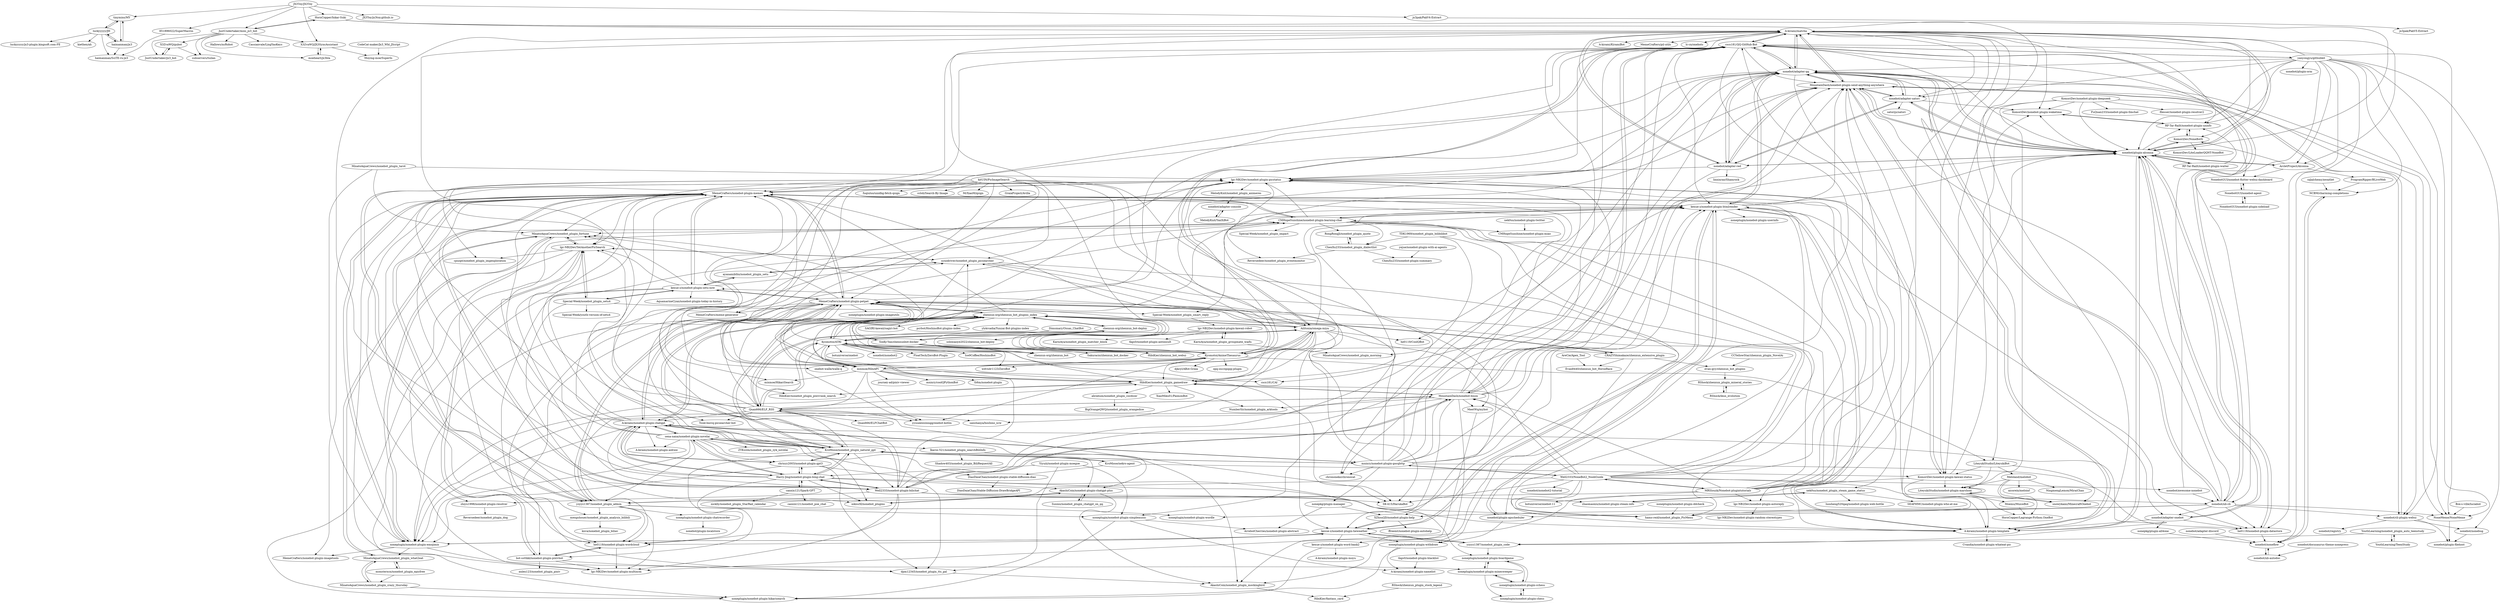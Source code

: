 digraph G {
"tinymins/MY" -> "luckyyyyy/JH"
"tinymins/MY" -> "haimanman/jx3"
"cscs181/QQ-GitHub-Bot" -> "nonebot/adapter-qq"
"cscs181/QQ-GitHub-Bot" -> "MountainDash/nonebot-plugin-send-anything-anywhere"
"cscs181/QQ-GitHub-Bot" -> "cscs181/CAI" ["e"=1]
"cscs181/QQ-GitHub-Bot" -> "MountainDash/nonebot-bison"
"cscs181/QQ-GitHub-Bot" -> "nonebot/nb-cli"
"cscs181/QQ-GitHub-Bot" -> "A-kirami/matcha"
"cscs181/QQ-GitHub-Bot" -> "nonebot/plugin-alconna"
"cscs181/QQ-GitHub-Bot" -> "yanyongyu/githubkit"
"cscs181/QQ-GitHub-Bot" -> "Ailitonia/omega-miya"
"cscs181/QQ-GitHub-Bot" -> "nonebot/plugin-apscheduler"
"cscs181/QQ-GitHub-Bot" -> "kexue-z/nonebot-plugin-htmlrender"
"cscs181/QQ-GitHub-Bot" -> "NoneMeme/NoneMeme"
"cscs181/QQ-GitHub-Bot" -> "he0119/CoolQBot" ["e"=1]
"cscs181/QQ-GitHub-Bot" -> "lgc-NB2Dev/nonebot-plugin-picstatus"
"cscs181/QQ-GitHub-Bot" -> "MemeCrafters/nonebot-plugin-memes"
"Kyomotoi/ATRI" -> "Kyomotoi/AnimeThesaurus"
"Kyomotoi/ATRI" -> "Ailitonia/omega-miya"
"Kyomotoi/ATRI" -> "zhenxun-org/zhenxun_bot" ["e"=1]
"Kyomotoi/ATRI" -> "zhenxun-org/zhenxun_bot_plugins_index"
"Kyomotoi/ATRI" -> "cscs181/QQ-GitHub-Bot"
"Kyomotoi/ATRI" -> "Quan666/ELF_RSS"
"Kyomotoi/ATRI" -> "SK-415/HarukaBot" ["e"=1]
"Kyomotoi/ATRI" -> "wdvxdr1123/ZeroBot" ["e"=1]
"Kyomotoi/ATRI" -> "MemeCrafters/nonebot-plugin-petpet"
"Kyomotoi/ATRI" -> "yyuueexxiinngg/onebot-kotlin" ["e"=1]
"Kyomotoi/ATRI" -> "botuniverse/onebot" ["e"=1]
"Kyomotoi/ATRI" -> "nonebot/nonebot2" ["e"=1]
"Kyomotoi/ATRI" -> "mixmoe/HibiAPI"
"Kyomotoi/ATRI" -> "FloatTech/ZeroBot-Plugin" ["e"=1]
"Kyomotoi/ATRI" -> "Ice9Coffee/HoshinoBot" ["e"=1]
"Quan666/ELF_RSS" -> "MountainDash/nonebot-bison"
"Quan666/ELF_RSS" -> "SK-415/HarukaBot" ["e"=1]
"Quan666/ELF_RSS" -> "Ailitonia/omega-miya"
"Quan666/ELF_RSS" -> "lgc-NB2Dev/YetAnotherPicSearch"
"Quan666/ELF_RSS" -> "Well2333/nonebot-plugin-bilichat"
"Quan666/ELF_RSS" -> "MemeCrafters/nonebot-plugin-memes"
"Quan666/ELF_RSS" -> "Quan666/ELFChatBot"
"Quan666/ELF_RSS" -> "yyuueexxiinngg/onebot-kotlin" ["e"=1]
"Quan666/ELF_RSS" -> "Kyomotoi/ATRI"
"Quan666/ELF_RSS" -> "sanshanya/hoshino_xcw" ["e"=1]
"Quan666/ELF_RSS" -> "Tsuk1ko/cq-picsearcher-bot" ["e"=1]
"Quan666/ELF_RSS" -> "A-kirami/nonebot-plugin-chatgpt"
"Quan666/ELF_RSS" -> "cscs181/QQ-GitHub-Bot"
"Quan666/ELF_RSS" -> "MemeCrafters/nonebot-plugin-petpet"
"Quan666/ELF_RSS" -> "HibiKier/nonebot_plugin_gamedraw"
"moeheart/jx3bla" -> "X3ZvaWQ/JX3SyncAssistant"
"nonebot/nb-cli" -> "cscs181/QQ-GitHub-Bot"
"nonebot/nb-cli" -> "nonebot/adapter-qq"
"nonebot/nb-cli" -> "hamo-reid/nonebot_plugin_PicMenu"
"nonebot/nb-cli" -> "he0119/nonebot-plugin-datastore"
"nonebot/nb-cli" -> "nonebot/cli-plugin-webui"
"nonebot/nb-cli" -> "NoneMeme/NoneMeme"
"nonebot/nb-cli" -> "nonebot/plugin-apscheduler"
"nonebot/nb-cli" -> "nonebot/plugin-alconna"
"nonebot/nb-cli" -> "MountainDash/nonebot-plugin-send-anything-anywhere"
"nonebot/nb-cli" -> "XZhouQD/nonebot-plugin-help"
"nonebot/nb-cli" -> "nonebot/adapter-onebot"
"Dimsmary/Ossas_ChatBot" -> "Kyomotoi/AnimeThesaurus"
"Dimsmary/Ossas_ChatBot" -> "Kyomotoi/ATRI"
"luckyyyyy/JH" -> "tinymins/MY"
"luckyyyyy/JH" -> "haimanman/jx3"
"luckyyyyy/JH" -> "haimanman/SciTE-ru-jx3"
"luckyyyyy/JH" -> "luckyyyyy/jx3-plugin.kingsoft.com-FE"
"luckyyyyy/JH" -> "kiethen/ah"
"MeetWq/mybot" -> "AkashiCoin/nonebot_plugin_mockingbird"
"X3ZvaWQ/gubot" -> "JustUndertaker/jx3_bot"
"X3ZvaWQ/gubot" -> "subservers/tuilan"
"851896022/SuperMacros" -> "haimanman/SciTE-ru-jx3"
"synodriver/nonebot_plugin_picsearcher" -> "lgc-NB2Dev/YetAnotherPicSearch"
"synodriver/nonebot_plugin_picsearcher" -> "HibiKier/nonebot_plugin_pixivrank_search"
"synodriver/nonebot_plugin_picsearcher" -> "noneplugin/nonebot-plugin-simplemusic"
"synodriver/nonebot_plugin_picsearcher" -> "ayanamiblhx/nonebot_plugin_setu"
"synodriver/nonebot_plugin_picsearcher" -> "XZhouQD/nonebot-plugin-help"
"synodriver/nonebot_plugin_picsearcher" -> "noneplugin/nonebot-plugin-withdraw"
"Ailitonia/omega-miya" -> "cscs181/QQ-GitHub-Bot"
"Ailitonia/omega-miya" -> "Kyomotoi/ATRI"
"Ailitonia/omega-miya" -> "mixmoe/HibiAPI"
"Ailitonia/omega-miya" -> "zhenxun-org/zhenxun_bot_plugins_index"
"Ailitonia/omega-miya" -> "kexue-z/nonebot-plugin-htmlrender"
"Ailitonia/omega-miya" -> "MemeCrafters/nonebot-plugin-petpet"
"Ailitonia/omega-miya" -> "Quan666/ELF_RSS"
"Ailitonia/omega-miya" -> "HibiKier/nonebot_plugin_gamedraw"
"Ailitonia/omega-miya" -> "kexue-z/nonebot-plugin-heweather"
"Ailitonia/omega-miya" -> "synodriver/nonebot_plugin_picsearcher"
"Ailitonia/omega-miya" -> "SK-415/HarukaBot" ["e"=1]
"Ailitonia/omega-miya" -> "sanshanya/hoshino_xcw" ["e"=1]
"Ailitonia/omega-miya" -> "he0119/CoolQBot" ["e"=1]
"Ailitonia/omega-miya" -> "Kyomotoi/AnimeThesaurus"
"Ailitonia/omega-miya" -> "MeetWq/mybot"
"Kyomotoi/AnimeThesaurus" -> "Kyomotoi/ATRI"
"Kyomotoi/AnimeThesaurus" -> "mixmoe/HibiAPI"
"Kyomotoi/AnimeThesaurus" -> "MemeCrafters/nonebot-plugin-petpet"
"Kyomotoi/AnimeThesaurus" -> "A-kirami/matcha"
"Kyomotoi/AnimeThesaurus" -> "Ailitonia/omega-miya"
"Kyomotoi/AnimeThesaurus" -> "onebot-walle/walle-q" ["e"=1]
"Kyomotoi/AnimeThesaurus" -> "LiteyukiStudio/LiteyukiBot"
"Kyomotoi/AnimeThesaurus" -> "wdvxdr1123/ZeroBot" ["e"=1]
"Kyomotoi/AnimeThesaurus" -> "HibiKier/nonebot_plugin_gamedraw"
"Kyomotoi/AnimeThesaurus" -> "nonebot/adapter-qq"
"Kyomotoi/AnimeThesaurus" -> "yyuueexxiinngg/onebot-kotlin" ["e"=1]
"Kyomotoi/AnimeThesaurus" -> "lgc-NB2Dev/nonebot-plugin-picstatus"
"Kyomotoi/AnimeThesaurus" -> "djkcyl/ABot-Graia" ["e"=1]
"Kyomotoi/AnimeThesaurus" -> "zhenxun-org/zhenxun_bot_plugins_index"
"Kyomotoi/AnimeThesaurus" -> "opq-osc/opqqq-plugin" ["e"=1]
"noneplugin/nonebot-plugin-withdraw" -> "tkgs0/nonebot-plugin-blacklist"
"noneplugin/nonebot-plugin-withdraw" -> "noneplugin/nonebot-plugin-hikarisearch"
"noneplugin/nonebot-plugin-withdraw" -> "A-kirami/nonebot-plugin-namelist"
"kexue-z/nonebot-plugin-heweather" -> "XZhouQD/nonebot-plugin-help"
"kexue-z/nonebot-plugin-heweather" -> "noneplugin/nonebot-plugin-withdraw"
"kexue-z/nonebot-plugin-heweather" -> "noneplugin/nonebot-plugin-emojimix"
"kexue-z/nonebot-plugin-heweather" -> "kexue-z/nonebot-plugin-word-bank2"
"kexue-z/nonebot-plugin-heweather" -> "he0119/nonebot-plugin-wordcloud"
"kexue-z/nonebot-plugin-heweather" -> "kexue-z/nonebot-plugin-htmlrender"
"kexue-z/nonebot-plugin-heweather" -> "yzyyz1387/nonebot_plugin_code"
"kitUIN/PicImageSearch" -> "lgc-NB2Dev/YetAnotherPicSearch"
"kitUIN/PicImageSearch" -> "Kyomotoi/AnimeThesaurus"
"kitUIN/PicImageSearch" -> "Ailitonia/omega-miya"
"kitUIN/PicImageSearch" -> "synodriver/nonebot_plugin_picsearcher"
"kitUIN/PicImageSearch" -> "mixmoe/HikariSearch"
"kitUIN/PicImageSearch" -> "mixmoe/HibiAPI"
"kitUIN/PicImageSearch" -> "MemeCrafters/nonebot-plugin-memes"
"kitUIN/PicImageSearch" -> "fuqiuluo/unidbg-fetch-qsign" ["e"=1]
"kitUIN/PicImageSearch" -> "ccloli/Search-By-Image"
"kitUIN/PicImageSearch" -> "HibiKier/nonebot_plugin_gamedraw"
"kitUIN/PicImageSearch" -> "MrXiaoM/qsign" ["e"=1]
"kitUIN/PicImageSearch" -> "MemeCrafters/nonebot-plugin-petpet"
"kitUIN/PicImageSearch" -> "cpuopt/nonebot_plugin_imgexploration"
"kitUIN/PicImageSearch" -> "GraiaProject/Avilla" ["e"=1]
"kitUIN/PicImageSearch" -> "Tsuk1ko/cq-picsearcher-bot" ["e"=1]
"mixmoe/HibiAPI" -> "journey-ad/pixiv-viewer" ["e"=1]
"mixmoe/HibiAPI" -> "Ailitonia/omega-miya"
"mixmoe/HibiAPI" -> "cscs181/QQ-GitHub-Bot"
"mixmoe/HibiAPI" -> "Kyomotoi/AnimeThesaurus"
"mixmoe/HibiAPI" -> "mnixry/coolQPythonBot" ["e"=1]
"mixmoe/HibiAPI" -> "nonebot/adapter-qq"
"mixmoe/HibiAPI" -> "Kyomotoi/ATRI"
"mixmoe/HibiAPI" -> "Quan666/ELF_RSS"
"mixmoe/HibiAPI" -> "cscs181/CAI" ["e"=1]
"mixmoe/HibiAPI" -> "HibiKier/nonebot_plugin_gamedraw"
"mixmoe/HibiAPI" -> "mixmoe/HikariSearch"
"mixmoe/HibiAPI" -> "MemeCrafters/nonebot-plugin-petpet"
"mixmoe/HibiAPI" -> "fz6m/nonebot-plugin" ["e"=1]
"mixmoe/HibiAPI" -> "yyuueexxiinngg/onebot-kotlin" ["e"=1]
"mixmoe/HibiAPI" -> "zhenxun-org/zhenxun_bot_plugins_index"
"Well2333/NoneBot2_NoobGuide" -> "mnixry/nonebot-plugin-gocqhttp"
"Well2333/NoneBot2_NoobGuide" -> "MRSlouzk/Nonebot-plugintutorials"
"Well2333/NoneBot2_NoobGuide" -> "MemeCrafters/nonebot-plugin-petpet"
"Well2333/NoneBot2_NoobGuide" -> "HibiKier/nonebot_plugin_gamedraw"
"Well2333/NoneBot2_NoobGuide" -> "yzyyz1387/nonebot_plugin_admin"
"Well2333/NoneBot2_NoobGuide" -> "kexue-z/nonebot-plugin-htmlrender"
"Well2333/NoneBot2_NoobGuide" -> "cscs181/QQ-GitHub-Bot"
"Well2333/NoneBot2_NoobGuide" -> "MemeCrafters/nonebot-plugin-memes"
"Well2333/NoneBot2_NoobGuide" -> "nonebot/nb-cli"
"Well2333/NoneBot2_NoobGuide" -> "SK-415/HarukaBot" ["e"=1]
"Well2333/NoneBot2_NoobGuide" -> "MountainDash/nonebot-bison"
"Well2333/NoneBot2_NoobGuide" -> "hamo-reid/nonebot_plugin_PicMenu"
"Well2333/NoneBot2_NoobGuide" -> "nonebot/nonebot2-tutorial"
"Well2333/NoneBot2_NoobGuide" -> "nonebot/awesome-nonebot"
"Well2333/NoneBot2_NoobGuide" -> "A-kirami/nonebot-plugin-template"
"mengshouer/nonebot_plugin_analysis_bilibili" -> "knva/nonebot_plugin_biliav"
"XZhouQD/nonebot-plugin-help" -> "ffreemt/nonebot-plugin-autohelp"
"XZhouQD/nonebot-plugin-help" -> "kexue-z/nonebot-plugin-heweather"
"MountainDash/nonebot-bison" -> "MountainDash/nonebot-plugin-send-anything-anywhere"
"MountainDash/nonebot-bison" -> "cscs181/QQ-GitHub-Bot"
"MountainDash/nonebot-bison" -> "he0119/nonebot-plugin-wordcloud"
"MountainDash/nonebot-bison" -> "lgc-NB2Dev/nonebot-plugin-picstatus"
"MountainDash/nonebot-bison" -> "NumberSir/nonebot_plugin_arktools" ["e"=1]
"MountainDash/nonebot-bison" -> "kexue-z/nonebot-plugin-htmlrender"
"MountainDash/nonebot-bison" -> "MeetWq/mybot"
"MountainDash/nonebot-bison" -> "MemeCrafters/nonebot-plugin-memes"
"MountainDash/nonebot-bison" -> "A-kirami/matcha"
"MountainDash/nonebot-bison" -> "HibiKier/nonebot_plugin_gamedraw"
"MountainDash/nonebot-bison" -> "kexue-z/nonebot-plugin-word-bank2"
"MountainDash/nonebot-bison" -> "noneplugin/nonebot-plugin-emojimix"
"MountainDash/nonebot-bison" -> "Quan666/ELF_RSS"
"MountainDash/nonebot-bison" -> "kexue-z/nonebot-plugin-heweather"
"MountainDash/nonebot-bison" -> "Well2333/nonebot-plugin-bilichat"
"nonebot/awesome-nonebot" -> "cscs181/QQ-GitHub-Bot"
"nonebot/awesome-nonebot" -> "nonebot/nb-cli"
"ayanamiblhx/nonebot_plugin_setu" -> "kexue-z/nonebot-plugin-setu-now"
"ayanamiblhx/nonebot_plugin_setu" -> "synodriver/nonebot_plugin_picsearcher"
"Box-s-ville/luciabot" -> "NoneMeme/NoneMeme"
"HibiKier/nonebot_plugin_gamedraw" -> "HibiKier/nonebot_plugin_pixivrank_search"
"HibiKier/nonebot_plugin_gamedraw" -> "synodriver/nonebot_plugin_picsearcher"
"HibiKier/nonebot_plugin_gamedraw" -> "MemeCrafters/nonebot-plugin-petpet"
"HibiKier/nonebot_plugin_gamedraw" -> "kexue-z/nonebot-plugin-htmlrender"
"HibiKier/nonebot_plugin_gamedraw" -> "MountainDash/nonebot-bison"
"HibiKier/nonebot_plugin_gamedraw" -> "MemeCrafters/nonebot-plugin-memes"
"HibiKier/nonebot_plugin_gamedraw" -> "NumberSir/nonebot_plugin_arktools" ["e"=1]
"HibiKier/nonebot_plugin_gamedraw" -> "XiaoMiku01/PaimonBot" ["e"=1]
"HibiKier/nonebot_plugin_gamedraw" -> "noneplugin/nonebot-plugin-emojimix"
"HibiKier/nonebot_plugin_gamedraw" -> "MinatoAquaCrews/nonebot_plugin_fortune"
"HibiKier/nonebot_plugin_gamedraw" -> "abrahum/nonebot_plugin_cocdicer"
"nonebot/noneflow" -> "nonebot/nb-autodoc"
"nonebot/noneflow" -> "NCBM/charming-completions"
"nonepkg/plugin-manager" -> "XZhouQD/nonebot-plugin-help"
"nonepkg/plugin-manager" -> "ArrebolCherries/nonebot-plugin-abstract"
"nonebot/plugin-apscheduler" -> "noneplugin/nonebot-plugin-withdraw"
"nonebot/plugin-apscheduler" -> "kexue-z/nonebot-plugin-htmlrender"
"abrahum/nonebot_plugin_cocdicer" -> "BigOrangeQWQ/nonebot_plugin_orangedice"
"X3ZvaWQ/JX3SyncAssistant" -> "moeheart/jx3bla"
"X3ZvaWQ/JX3SyncAssistant" -> "Moying-moe/SuperIo"
"CodeCat-maker/Jx3_Wbl_JScript" -> "Moying-moe/SuperIo"
"nonebot/nonebug" -> "nonebot/plugin-filehost"
"monsterxcn/nonebot_plugin_epicfree" -> "MinatoAquaCrews/nonebot_plugin_what2eat"
"monsterxcn/nonebot_plugin_epicfree" -> "MinatoAquaCrews/nonebot_plugin_crazy_thursday"
"MelodyKnit/YanXiBot" -> "nonebot/adapter-console"
"nonebot/docusaurus-theme-nonepress" -> "nonebot/nb-autodoc"
"yzyyz1387/nonebot_plugin_admin" -> "lgc-NB2Dev/nonebot-plugin-picstatus"
"yzyyz1387/nonebot_plugin_admin" -> "he0119/nonebot-plugin-wordcloud"
"yzyyz1387/nonebot_plugin_admin" -> "MemeCrafters/nonebot-plugin-memes"
"yzyyz1387/nonebot_plugin_admin" -> "noneplugin/nonebot-plugin-chatrecorder"
"yzyyz1387/nonebot_plugin_admin" -> "lgc-NB2Dev/nonebot-plugin-multincm"
"yzyyz1387/nonebot_plugin_admin" -> "MemeCrafters/nonebot-plugin-petpet"
"yzyyz1387/nonebot_plugin_admin" -> "kexue-z/nonebot-plugin-htmlrender"
"yzyyz1387/nonebot_plugin_admin" -> "noneplugin/nonebot-plugin-simplemusic"
"yzyyz1387/nonebot_plugin_admin" -> "mengshouer/nonebot_plugin_analysis_bilibili"
"yzyyz1387/nonebot_plugin_admin" -> "noneplugin/nonebot-plugin-wordle"
"he0119/nonebot-plugin-wordcloud" -> "bot-ssttkkl/nonebot-plugin-pixivbot"
"he0119/nonebot-plugin-wordcloud" -> "lgc-NB2Dev/nonebot-plugin-multincm"
"noneplugin/nonebot-plugin-chatrecorder" -> "nonebot/plugin-localstore"
"AkashiCoin/nonebot_plugin_mockingbird" -> "HibiKier/fantasy_card"
"zhenxun-org/zhenxun_bot_plugins_index" -> "CRAZYShimakaze/zhenxun_extensive_plugin"
"zhenxun-org/zhenxun_bot_plugins_index" -> "zhenxun-org/zhenxun_bot-deploy"
"zhenxun-org/zhenxun_bot_plugins_index" -> "zhenxun-org/zhenxun_bot" ["e"=1]
"zhenxun-org/zhenxun_bot_plugins_index" -> "SinKy-Yan/zhenxunbot-docker"
"zhenxun-org/zhenxun_bot_plugins_index" -> "MemeCrafters/nonebot-plugin-petpet"
"zhenxun-org/zhenxun_bot_plugins_index" -> "MemeCrafters/nonebot-plugin-memes"
"zhenxun-org/zhenxun_bot_plugins_index" -> "Ailitonia/omega-miya"
"zhenxun-org/zhenxun_bot_plugins_index" -> "Kyomotoi/ATRI"
"zhenxun-org/zhenxun_bot_plugins_index" -> "A-kirami/nonebot-plugin-chatgpt"
"zhenxun-org/zhenxun_bot_plugins_index" -> "HibiKier/zhenxun_bot_webui"
"zhenxun-org/zhenxun_bot_plugins_index" -> "SAGIRI-kawaii/sagiri-bot" ["e"=1]
"zhenxun-org/zhenxun_bot_plugins_index" -> "KroMiose/nonebot_plugin_naturel_gpt"
"zhenxun-org/zhenxun_bot_plugins_index" -> "pcrbot/HoshinoBot-plugins-index" ["e"=1]
"zhenxun-org/zhenxun_bot_plugins_index" -> "yhArcadia/Yunzai-Bot-plugins-index" ["e"=1]
"zhenxun-org/zhenxun_bot_plugins_index" -> "Quan666/ELF_RSS"
"TDK1969/nonebot_plugin_bilibilibot" -> "noneplugin/nonebot-plugin-wordle"
"TDK1969/nonebot_plugin_bilibilibot" -> "ChenXu233/nonebot_plugin_dialectlist"
"TDK1969/nonebot_plugin_bilibilibot" -> "MinatoAquaCrews/nonebot_plugin_morning"
"MemeCrafters/nonebot-plugin-petpet" -> "MemeCrafters/nonebot-plugin-memes"
"MemeCrafters/nonebot-plugin-petpet" -> "MemeCrafters/meme-generator" ["e"=1]
"MemeCrafters/nonebot-plugin-petpet" -> "A-kirami/nonebot-plugin-chatgpt"
"MemeCrafters/nonebot-plugin-petpet" -> "zhenxun-org/zhenxun_bot_plugins_index"
"MemeCrafters/nonebot-plugin-petpet" -> "yzyyz1387/nonebot_plugin_admin"
"MemeCrafters/nonebot-plugin-petpet" -> "noneplugin/nonebot-plugin-imageutils"
"MemeCrafters/nonebot-plugin-petpet" -> "HibiKier/nonebot_plugin_gamedraw"
"MemeCrafters/nonebot-plugin-petpet" -> "lgc-NB2Dev/nonebot-plugin-picstatus"
"MemeCrafters/nonebot-plugin-petpet" -> "noneplugin/nonebot-plugin-emojimix"
"MemeCrafters/nonebot-plugin-petpet" -> "MinatoAquaCrews/nonebot_plugin_fortune"
"MemeCrafters/nonebot-plugin-petpet" -> "kexue-z/nonebot-plugin-setu-now"
"MemeCrafters/nonebot-plugin-petpet" -> "KroMiose/nonebot_plugin_naturel_gpt"
"MemeCrafters/nonebot-plugin-petpet" -> "he0119/nonebot-plugin-wordcloud"
"MemeCrafters/nonebot-plugin-petpet" -> "mengshouer/nonebot_plugin_analysis_bilibili"
"MemeCrafters/nonebot-plugin-petpet" -> "hamo-reid/nonebot_plugin_PicMenu"
"SinKy-Yan/zhenxunbot-docker" -> "zhenxun-org/zhenxun_bot_plugins_index"
"SinKy-Yan/zhenxunbot-docker" -> "CRAZYShimakaze/zhenxun_extensive_plugin"
"SinKy-Yan/zhenxunbot-docker" -> "HibiKier/zhenxun_bot_webui"
"SinKy-Yan/zhenxunbot-docker" -> "zhenxun-org/zhenxun_bot-deploy"
"SinKy-Yan/zhenxunbot-docker" -> "zhenxun-org/zhenxun_bot" ["e"=1]
"SinKy-Yan/zhenxunbot-docker" -> "Sakuracio/zhenxun_bot_docker"
"MemeCrafters/nonebot-plugin-memes" -> "MemeCrafters/nonebot-plugin-petpet"
"MemeCrafters/nonebot-plugin-memes" -> "lgc-NB2Dev/nonebot-plugin-picstatus"
"MemeCrafters/nonebot-plugin-memes" -> "MemeCrafters/meme-generator" ["e"=1]
"MemeCrafters/nonebot-plugin-memes" -> "noneplugin/nonebot-plugin-emojimix"
"MemeCrafters/nonebot-plugin-memes" -> "he0119/nonebot-plugin-wordcloud"
"MemeCrafters/nonebot-plugin-memes" -> "MinatoAquaCrews/nonebot_plugin_fortune"
"MemeCrafters/nonebot-plugin-memes" -> "zhiyu1998/nonebot-plugin-resolver"
"MemeCrafters/nonebot-plugin-memes" -> "Well2333/nonebot-plugin-bilichat"
"MemeCrafters/nonebot-plugin-memes" -> "lgc-NB2Dev/YetAnotherPicSearch"
"MemeCrafters/nonebot-plugin-memes" -> "CMHopeSunshine/nonebot-plugin-learning-chat"
"MemeCrafters/nonebot-plugin-memes" -> "kexue-z/nonebot-plugin-htmlrender"
"MemeCrafters/nonebot-plugin-memes" -> "kexue-z/nonebot-plugin-setu-now"
"MemeCrafters/nonebot-plugin-memes" -> "yzyyz1387/nonebot_plugin_admin"
"MemeCrafters/nonebot-plugin-memes" -> "MemeCrafters/nonebot-plugin-imagetools"
"MemeCrafters/nonebot-plugin-memes" -> "lgc-NB2Dev/nonebot-plugin-multincm"
"kexue-z/nonebot-plugin-setu-now" -> "ayanamiblhx/nonebot_plugin_setu"
"kexue-z/nonebot-plugin-setu-now" -> "lgc-NB2Dev/YetAnotherPicSearch"
"kexue-z/nonebot-plugin-setu-now" -> "MemeCrafters/nonebot-plugin-memes"
"kexue-z/nonebot-plugin-setu-now" -> "Special-Week/nonebot_plugin_setu4"
"kexue-z/nonebot-plugin-setu-now" -> "bot-ssttkkl/nonebot-plugin-pixivbot"
"kexue-z/nonebot-plugin-setu-now" -> "synodriver/nonebot_plugin_picsearcher"
"kexue-z/nonebot-plugin-setu-now" -> "MinatoAquaCrews/nonebot_plugin_fortune"
"kexue-z/nonebot-plugin-setu-now" -> "AquamarineCyan/nonebot-plugin-today-in-history"
"kexue-z/nonebot-plugin-setu-now" -> "noneplugin/nonebot-plugin-hikarisearch"
"kexue-z/nonebot-plugin-setu-now" -> "MemeCrafters/nonebot-plugin-petpet"
"nonebot/adapter-qq" -> "MountainDash/nonebot-plugin-send-anything-anywhere"
"nonebot/adapter-qq" -> "nonebot/adapter-red"
"nonebot/adapter-qq" -> "cscs181/QQ-GitHub-Bot"
"nonebot/adapter-qq" -> "nonebot/adapter-satori"
"nonebot/adapter-qq" -> "nonebot/plugin-alconna"
"nonebot/adapter-qq" -> "kexue-z/nonebot-plugin-htmlrender"
"nonebot/adapter-qq" -> "A-kirami/matcha"
"nonebot/adapter-qq" -> "chrononeko/chronocat" ["e"=1]
"nonebot/adapter-qq" -> "A-kirami/nonebot-plugin-template"
"nonebot/adapter-qq" -> "nonebot/adapter-onebot"
"nonebot/adapter-qq" -> "nonebot/nb-cli"
"nonebot/adapter-qq" -> "NoneMeme/NoneMeme"
"nonebot/adapter-qq" -> "onebot-walle/walle-q" ["e"=1]
"nonebot/adapter-qq" -> "nonebot/cli-plugin-webui"
"nonebot/adapter-qq" -> "lgc-NB2Dev/nonebot-plugin-picstatus"
"MinatoAquaCrews/nonebot_plugin_crazy_thursday" -> "noneplugin/nonebot-plugin-hikarisearch"
"MinatoAquaCrews/nonebot_plugin_crazy_thursday" -> "MinatoAquaCrews/nonebot_plugin_what2eat"
"MinatoAquaCrews/nonebot_plugin_fortune" -> "noneplugin/nonebot-plugin-emojimix"
"MinatoAquaCrews/nonebot_plugin_fortune" -> "MinatoAquaCrews/nonebot_plugin_what2eat"
"MinatoAquaCrews/nonebot_plugin_fortune" -> "dpm12345/nonebot_plugin_tts_gal"
"MinatoAquaCrews/nonebot_plugin_fortune" -> "lgc-NB2Dev/YetAnotherPicSearch"
"lgc-NB2Dev/YetAnotherPicSearch" -> "bot-ssttkkl/nonebot-plugin-pixivbot"
"lgc-NB2Dev/YetAnotherPicSearch" -> "noneplugin/nonebot-plugin-hikarisearch"
"lgc-NB2Dev/YetAnotherPicSearch" -> "cpuopt/nonebot_plugin_imgexploration"
"lgc-NB2Dev/YetAnotherPicSearch" -> "synodriver/nonebot_plugin_picsearcher"
"lgc-NB2Dev/YetAnotherPicSearch" -> "Special-Week/nonebot_plugin_setu4"
"lgc-NB2Dev/YetAnotherPicSearch" -> "MinatoAquaCrews/nonebot_plugin_fortune"
"lgc-NB2Dev/YetAnotherPicSearch" -> "lgc-NB2Dev/nonebot-plugin-multincm"
"noneplugin/nonebot-plugin-simplemusic" -> "ArrebolCherries/nonebot-plugin-abstract"
"noneplugin/nonebot-plugin-simplemusic" -> "A-kirami/nonebot-plugin-namelist"
"noneplugin/nonebot-plugin-simplemusic" -> "noneplugin/nonebot-plugin-hikarisearch"
"YouthLearning/nonebot_plugin_auto_teenstudy" -> "YouthLearning/TeenStudy"
"YouthLearning/nonebot_plugin_auto_teenstudy" -> "yzyyz1387/nonebot_plugin_code"
"ArcletProject/Alconna" -> "KomoriDev/NoneBotX"
"ArcletProject/Alconna" -> "NonebotGUI/nonebot-flutter-webui-dashboard"
"ArcletProject/Alconna" -> "nonebot/plugin-alconna"
"ArcletProject/Alconna" -> "ProgramRipper/BLiveWeb"
"kexue-z/nonebot-plugin-htmlrender" -> "A-kirami/nonebot-plugin-template"
"kexue-z/nonebot-plugin-htmlrender" -> "nonebot/adapter-qq"
"kexue-z/nonebot-plugin-htmlrender" -> "MountainDash/nonebot-plugin-send-anything-anywhere"
"kexue-z/nonebot-plugin-htmlrender" -> "kexue-z/nonebot-plugin-heweather"
"kexue-z/nonebot-plugin-htmlrender" -> "nonebot/plugin-alconna"
"kexue-z/nonebot-plugin-htmlrender" -> "nek0us/nonebot_plugin_steam_game_status"
"kexue-z/nonebot-plugin-htmlrender" -> "noneplugin/nonebot-plugin-userinfo"
"kexue-z/nonebot-plugin-htmlrender" -> "nonebot/plugin-apscheduler"
"kexue-z/nonebot-plugin-htmlrender" -> "he0119/nonebot-plugin-datastore"
"kexue-z/nonebot-plugin-htmlrender" -> "MemeCrafters/nonebot-plugin-memes"
"kexue-z/nonebot-plugin-htmlrender" -> "CMHopeSunshine/nonebot-plugin-learning-chat"
"noneplugin/nonebot-plugin-emojimix" -> "MinatoAquaCrews/nonebot_plugin_fortune"
"noneplugin/nonebot-plugin-emojimix" -> "noneplugin/nonebot-plugin-minesweeper"
"noneplugin/nonebot-plugin-emojimix" -> "kexue-z/nonebot-plugin-heweather"
"noneplugin/nonebot-plugin-emojimix" -> "MinatoAquaCrews/nonebot_plugin_what2eat"
"noneplugin/nonebot-plugin-emojimix" -> "MemeCrafters/nonebot-plugin-imagetools"
"noneplugin/nonebot-plugin-emojimix" -> "MemeCrafters/nonebot-plugin-memes"
"HornCopper/Inkar-Suki" -> "JustUndertaker/mini_jx3_bot"
"HornCopper/Inkar-Suki" -> "nonebot/plugin-alconna"
"HornCopper/Inkar-Suki" -> "LiteyukiStudio/LiteyukiBot"
"HornCopper/Inkar-Suki" -> "A-kirami/matcha"
"LiteyukiStudio/LiteyukiBot" -> "LiteyukiStudio/nonebot-plugin-marshoai"
"LiteyukiStudio/LiteyukiBot" -> "Meloland/melobot"
"LiteyukiStudio/LiteyukiBot" -> "snowykami/MinecraftOnebot"
"LiteyukiStudio/LiteyukiBot" -> "KomoriDev/nonebot-plugin-kawaii-status"
"JustUndertaker/mini_jx3_bot" -> "JustUndertaker/jx3_bot"
"JustUndertaker/mini_jx3_bot" -> "HornCopper/Inkar-Suki"
"JustUndertaker/mini_jx3_bot" -> "X3ZvaWQ/gubot"
"JustUndertaker/mini_jx3_bot" -> "Hallows/nsRobot"
"JustUndertaker/mini_jx3_bot" -> "X3ZvaWQ/JX3SyncAssistant"
"JustUndertaker/mini_jx3_bot" -> "subservers/tuilan"
"JustUndertaker/mini_jx3_bot" -> "Cassianvale/LingYaoKeys"
"JustUndertaker/mini_jx3_bot" -> "moeheart/jx3bla"
"MinatoAquaCrews/nonebot_plugin_tarot" -> "noneplugin/nonebot-plugin-emojimix"
"MinatoAquaCrews/nonebot_plugin_tarot" -> "MinatoAquaCrews/nonebot_plugin_fortune"
"MinatoAquaCrews/nonebot_plugin_tarot" -> "lgc-NB2Dev/nonebot-plugin-picstatus"
"bot-ssttkkl/nonebot-plugin-pixivbot" -> "lgc-NB2Dev/YetAnotherPicSearch"
"bot-ssttkkl/nonebot-plugin-pixivbot" -> "he0119/nonebot-plugin-wordcloud"
"bot-ssttkkl/nonebot-plugin-pixivbot" -> "anlen123/nonebot_plugin_pixiv"
"bot-ssttkkl/nonebot-plugin-pixivbot" -> "lgc-NB2Dev/nonebot-plugin-multincm"
"bot-ssttkkl/nonebot-plugin-pixivbot" -> "dpm12345/nonebot_plugin_tts_gal"
"nonebot/adapter-onebot" -> "nonebot/plugin-alconna"
"nonebot/adapter-onebot" -> "nonepkg/plugin-all4one"
"nonebot/adapter-onebot" -> "A-kirami/nonebot-plugin-template"
"nonebot/adapter-onebot" -> "he0119/nonebot-plugin-datastore"
"mnixry/nonebot-plugin-gocqhttp" -> "Well2333/NoneBot2_NoobGuide"
"mnixry/nonebot-plugin-gocqhttp" -> "A-kirami/nonebot-plugin-chatgpt"
"mnixry/nonebot-plugin-gocqhttp" -> "nonebot/adapter-qq"
"mnixry/nonebot-plugin-gocqhttp" -> "MemeCrafters/nonebot-plugin-memes"
"mnixry/nonebot-plugin-gocqhttp" -> "cscs181/QQ-GitHub-Bot"
"mnixry/nonebot-plugin-gocqhttp" -> "he0119/nonebot-plugin-datastore"
"mnixry/nonebot-plugin-gocqhttp" -> "MountainDash/nonebot-bison"
"mnixry/nonebot-plugin-gocqhttp" -> "MemeCrafters/nonebot-plugin-petpet"
"mnixry/nonebot-plugin-gocqhttp" -> "KroMiose/nonebot_plugin_naturel_gpt"
"mnixry/nonebot-plugin-gocqhttp" -> "kexue-z/nonebot-plugin-setu-now"
"mnixry/nonebot-plugin-gocqhttp" -> "nonepkg/plugin-manager"
"mnixry/nonebot-plugin-gocqhttp" -> "lgc-NB2Dev/nonebot-plugin-picstatus"
"mnixry/nonebot-plugin-gocqhttp" -> "kexue-z/nonebot-plugin-htmlrender"
"mnixry/nonebot-plugin-gocqhttp" -> "MountainDash/nonebot-plugin-send-anything-anywhere"
"mnixry/nonebot-plugin-gocqhttp" -> "chrononeko/chronocat" ["e"=1]
"zhenxun-org/zhenxun_bot-deploy" -> "zhenxun-org/zhenxun_bot_plugins_index"
"zhenxun-org/zhenxun_bot-deploy" -> "HibiKier/zhenxun_bot_webui"
"zhenxun-org/zhenxun_bot-deploy" -> "SinKy-Yan/zhenxunbot-docker"
"zhenxun-org/zhenxun_bot-deploy" -> "zhenxun-org/zhenxun_bot" ["e"=1]
"zhenxun-org/zhenxun_bot-deploy" -> "soloxiaoye2022/zhenxun_bot-deploy"
"kexue-z/nonebot-plugin-word-bank2" -> "A-kirami/nonebot-plugin-moyu"
"kexue-z/nonebot-plugin-word-bank2" -> "noneplugin/nonebot-plugin-hikarisearch"
"noneplugin/nonebot-plugin-ddcheck" -> "hamo-reid/nonebot_plugin_PicMenu"
"nonebot/nb-autodoc" -> "nonebot/noneflow"
"AreCie/Apex_Tool" -> "Evan8440/zhenxun_bot_HorseRace"
"he0119/nonebot-plugin-datastore" -> "nonebot/noneflow"
"he0119/nonebot-plugin-datastore" -> "nonebot/plugin-alconna"
"noneplugin/nonebot-plugin-minesweeper" -> "noneplugin/nonebot-plugin-cchess"
"noneplugin/nonebot-plugin-minesweeper" -> "noneplugin/nonebot-plugin-boardgame"
"noneplugin/nonebot-plugin-minesweeper" -> "noneplugin/nonebot-plugin-chess"
"A-kirami/nonebot-plugin-template" -> "nonebot/plugin-alconna"
"A-kirami/nonebot-plugin-template" -> "MountainDash/nonebot-plugin-send-anything-anywhere"
"A-kirami/nonebot-plugin-template" -> "kexue-z/nonebot-plugin-htmlrender"
"A-kirami/nonebot-plugin-template" -> "Cvandia/nonebot-plugin-whateat-pic"
"yzyyz1387/nonebot_plugin_code" -> "kexue-z/nonebot-plugin-heweather"
"yzyyz1387/nonebot_plugin_code" -> "noneplugin/nonebot-plugin-boardgame"
"noneplugin/nonebot-plugin-cchess" -> "noneplugin/nonebot-plugin-minesweeper"
"noneplugin/nonebot-plugin-cchess" -> "noneplugin/nonebot-plugin-boardgame"
"noneplugin/nonebot-plugin-cchess" -> "noneplugin/nonebot-plugin-chess"
"MinatoAquaCrews/nonebot_plugin_what2eat" -> "MinatoAquaCrews/nonebot_plugin_crazy_thursday"
"MinatoAquaCrews/nonebot_plugin_what2eat" -> "monsterxcn/nonebot_plugin_epicfree"
"MinatoAquaCrews/nonebot_plugin_what2eat" -> "MinatoAquaCrews/nonebot_plugin_fortune"
"noneplugin/nonebot-plugin-boardgame" -> "noneplugin/nonebot-plugin-cchess"
"noneplugin/nonebot-plugin-boardgame" -> "noneplugin/nonebot-plugin-minesweeper"
"nonebot/adapter-console" -> "MelodyKnit/YanXiBot"
"JustUndertaker/jx3_bot" -> "X3ZvaWQ/gubot"
"noneplugin/nonebot-plugin-chess" -> "noneplugin/nonebot-plugin-cchess"
"MRSlouzk/Nonebot-plugintutorials" -> "Well2333/NoneBot2_NoobGuide"
"MRSlouzk/Nonebot-plugintutorials" -> "botuniverse/onebot-11" ["e"=1]
"MRSlouzk/Nonebot-plugintutorials" -> "lgc-NB2Dev/nonebot-plugin-autoreply"
"MRSlouzk/Nonebot-plugintutorials" -> "lgc-NB2Dev/nonebot-plugin-picstatus"
"MRSlouzk/Nonebot-plugintutorials" -> "A-kirami/matcha"
"MRSlouzk/Nonebot-plugintutorials" -> "MountainDash/nonebot-bison"
"MRSlouzk/Nonebot-plugintutorials" -> "MountainDash/nonebot-plugin-send-anything-anywhere"
"MRSlouzk/Nonebot-plugintutorials" -> "MemeCrafters/nonebot-plugin-memes"
"MRSlouzk/Nonebot-plugintutorials" -> "yzyyz1387/nonebot_plugin_admin"
"MRSlouzk/Nonebot-plugintutorials" -> "nonebot/plugin-alconna"
"MRSlouzk/Nonebot-plugintutorials" -> "CMHopeSunshine/nonebot-plugin-learning-chat"
"Special-Week/nonebot_plugin_setu4" -> "lgc-NB2Dev/YetAnotherPicSearch"
"Special-Week/nonebot_plugin_setu4" -> "Special-Week/nonebot_plugin_smart_reply"
"Special-Week/nonebot_plugin_setu4" -> "nikissXI/nonebot_plugins"
"Special-Week/nonebot_plugin_setu4" -> "kexue-z/nonebot-plugin-setu-now"
"Special-Week/nonebot_plugin_setu4" -> "Special-Week/youth-version-of-setu4"
"Special-Week/nonebot_plugin_smart_reply" -> "lgc-NB2Dev/nonebot-plugin-kawaii-robot"
"dpm12345/nonebot_plugin_tts_gal" -> "AkashiCoin/nonebot_plugin_mockingbird"
"lgc-NB2Dev/nonebot-plugin-picstatus" -> "MemeCrafters/nonebot-plugin-memes"
"lgc-NB2Dev/nonebot-plugin-picstatus" -> "KomoriDev/nonebot-plugin-kawaii-status"
"lgc-NB2Dev/nonebot-plugin-picstatus" -> "yzyyz1387/nonebot_plugin_admin"
"lgc-NB2Dev/nonebot-plugin-picstatus" -> "MelodyKnit/nonebot_plugin_animeres"
"lgc-NB2Dev/nonebot-plugin-picstatus" -> "MountainDash/nonebot-plugin-send-anything-anywhere"
"lgc-NB2Dev/nonebot-plugin-picstatus" -> "Reversedeer/nonebot_plugin_eventmonitor"
"CRAZYShimakaze/zhenxun_extensive_plugin" -> "zhenxun-org/zhenxun_bot_plugins_index"
"CRAZYShimakaze/zhenxun_extensive_plugin" -> "Evan8440/zhenxun_bot_HorseRace"
"CRAZYShimakaze/zhenxun_extensive_plugin" -> "evan-gyy/zhenxun_bot_plugins"
"CRAZYShimakaze/zhenxun_extensive_plugin" -> "AkashiCoin/nonebot_plugin_mockingbird"
"CMHopeSunshine/nonebot-plugin-learning-chat" -> "lgc-NB2Dev/nonebot-plugin-picstatus"
"CMHopeSunshine/nonebot-plugin-learning-chat" -> "MemeCrafters/nonebot-plugin-memes"
"CMHopeSunshine/nonebot-plugin-learning-chat" -> "lgc-NB2Dev/nonebot-plugin-autoreply"
"CMHopeSunshine/nonebot-plugin-learning-chat" -> "kexue-z/nonebot-plugin-htmlrender"
"CMHopeSunshine/nonebot-plugin-learning-chat" -> "MinatoAquaCrews/nonebot_plugin_fortune"
"CMHopeSunshine/nonebot-plugin-learning-chat" -> "ChenXu233/nonebot_plugin_dialectlist"
"CMHopeSunshine/nonebot-plugin-learning-chat" -> "CMHopeSunshine/nonebot-plugin-miao"
"CMHopeSunshine/nonebot-plugin-learning-chat" -> "Special-Week/nonebot_plugin_impact"
"CMHopeSunshine/nonebot-plugin-learning-chat" -> "Special-Week/nonebot_plugin_smart_reply"
"CMHopeSunshine/nonebot-plugin-learning-chat" -> "A-kirami/nonebot-plugin-template"
"CMHopeSunshine/nonebot-plugin-learning-chat" -> "RongRongJi/nonebot_plugin_quote"
"CMHopeSunshine/nonebot-plugin-learning-chat" -> "hamo-reid/nonebot_plugin_PicMenu"
"RShock/zhenxun_plugin_mineral_stories" -> "RShock/ikun_evolution"
"evan-gyy/zhenxun_bot_plugins" -> "RShock/zhenxun_plugin_mineral_stories"
"tkgs0/nonebot-plugin-blacklist" -> "A-kirami/nonebot-plugin-namelist"
"lgc-NB2Dev/nonebot-plugin-autoreply" -> "lgc-NB2Dev/nonebot-plugin-random-stereotypes"
"MountainDash/nonebot-plugin-send-anything-anywhere" -> "nonebot/plugin-alconna"
"MountainDash/nonebot-plugin-send-anything-anywhere" -> "nonebot/adapter-qq"
"MountainDash/nonebot-plugin-send-anything-anywhere" -> "A-kirami/nonebot-plugin-template"
"MountainDash/nonebot-plugin-send-anything-anywhere" -> "nonebot/cli-plugin-webui"
"MountainDash/nonebot-plugin-send-anything-anywhere" -> "hamo-reid/nonebot_plugin_PicMenu"
"MountainDash/nonebot-plugin-send-anything-anywhere" -> "A-kirami/matcha"
"MountainDash/nonebot-plugin-send-anything-anywhere" -> "nonebot/adapter-red"
"MountainDash/nonebot-plugin-send-anything-anywhere" -> "NoneMeme/NoneMeme"
"MountainDash/nonebot-plugin-send-anything-anywhere" -> "nonebot/adapter-satori"
"A-kirami/nonebot-plugin-chatgpt" -> "Harry-Jing/nonebot-plugin-bing-chat"
"A-kirami/nonebot-plugin-chatgpt" -> "chrisyy2003/nonebot-plugin-gpt3"
"A-kirami/nonebot-plugin-chatgpt" -> "KroMiose/nonebot_plugin_naturel_gpt"
"A-kirami/nonebot-plugin-chatgpt" -> "sena-nana/nonebot-plugin-novelai"
"A-kirami/nonebot-plugin-chatgpt" -> "MemeCrafters/nonebot-plugin-petpet"
"A-kirami/nonebot-plugin-chatgpt" -> "MemeCrafters/nonebot-plugin-memes"
"A-kirami/nonebot-plugin-chatgpt" -> "mnixry/nonebot-plugin-gocqhttp"
"A-kirami/nonebot-plugin-chatgpt" -> "lgc-NB2Dev/nonebot-plugin-picstatus"
"A-kirami/nonebot-plugin-chatgpt" -> "AkashiCoin/nonebot-plugin-chatgpt-plus"
"A-kirami/nonebot-plugin-chatgpt" -> "noneplugin/nonebot-plugin-emojimix"
"A-kirami/nonebot-plugin-chatgpt" -> "A-kirami/nonebot-plugin-aidraw"
"A-kirami/nonebot-plugin-chatgpt" -> "zhenxun-org/zhenxun_bot_plugins_index"
"A-kirami/nonebot-plugin-chatgpt" -> "CMHopeSunshine/nonebot-plugin-learning-chat"
"A-kirami/nonebot-plugin-chatgpt" -> "yzyyz1387/nonebot_plugin_code"
"A-kirami/nonebot-plugin-chatgpt" -> "Well2333/nonebot-plugin-bilichat"
"MelodyKnit/nonebot_plugin_animeres" -> "nonebot/adapter-console"
"KroMiose/nonebot_plugin_naturel_gpt" -> "KroMiose/nekro-agent"
"KroMiose/nonebot_plugin_naturel_gpt" -> "A-kirami/nonebot-plugin-chatgpt"
"KroMiose/nonebot_plugin_naturel_gpt" -> "Harry-Jing/nonebot-plugin-bing-chat"
"KroMiose/nonebot_plugin_naturel_gpt" -> "chrisyy2003/nonebot-plugin-gpt3"
"KroMiose/nonebot_plugin_naturel_gpt" -> "MemeCrafters/nonebot-plugin-memes"
"KroMiose/nonebot_plugin_naturel_gpt" -> "MemeCrafters/nonebot-plugin-petpet"
"KroMiose/nonebot_plugin_naturel_gpt" -> "Well2333/nonebot-plugin-bilichat"
"KroMiose/nonebot_plugin_naturel_gpt" -> "CMHopeSunshine/nonebot-plugin-learning-chat"
"KroMiose/nonebot_plugin_naturel_gpt" -> "mnixry/nonebot-plugin-gocqhttp"
"KroMiose/nonebot_plugin_naturel_gpt" -> "AkashiCoin/nonebot-plugin-chatgpt-plus"
"KroMiose/nonebot_plugin_naturel_gpt" -> "sena-nana/nonebot-plugin-novelai"
"KroMiose/nonebot_plugin_naturel_gpt" -> "A-kirami/matcha"
"KroMiose/nonebot_plugin_naturel_gpt" -> "zhenxun-org/zhenxun_bot_plugins_index"
"KroMiose/nonebot_plugin_naturel_gpt" -> "Quan666/ELF_RSS"
"KroMiose/nonebot_plugin_naturel_gpt" -> "he0119/nonebot-plugin-wordcloud"
"Yiyuiii/nonebot-plugin-moegoe" -> "dpm12345/nonebot_plugin_tts_gal"
"Yiyuiii/nonebot-plugin-moegoe" -> "noneplugin/nonebot-plugin-simplemusic"
"Yiyuiii/nonebot-plugin-moegoe" -> "Harry-Jing/nonebot-plugin-bing-chat"
"JX3Toy/JX3Toy" -> "851896022/SuperMacros"
"JX3Toy/JX3Toy" -> "JX3Toy/jx3toy.github.io"
"JX3Toy/JX3Toy" -> "JustUndertaker/mini_jx3_bot"
"JX3Toy/JX3Toy" -> "jx3pak/PakV4-Extract"
"JX3Toy/JX3Toy" -> "HornCopper/Inkar-Suki"
"JX3Toy/JX3Toy" -> "X3ZvaWQ/JX3SyncAssistant"
"JX3Toy/JX3Toy" -> "tinymins/MY"
"NoneMeme/NoneMeme" -> "nonebot/plugin-filehost"
"sena-nana/nonebot-plugin-novelai" -> "A-kirami/nonebot-plugin-chatgpt"
"sena-nana/nonebot-plugin-novelai" -> "A-kirami/nonebot-plugin-aidraw"
"sena-nana/nonebot-plugin-novelai" -> "ZYKsslm/nonebot_plugin_zyk_novelai"
"sena-nana/nonebot-plugin-novelai" -> "noneplugin/nonebot-plugin-emojimix"
"sena-nana/nonebot-plugin-novelai" -> "Harry-Jing/nonebot-plugin-bing-chat"
"sena-nana/nonebot-plugin-novelai" -> "chrisyy2003/nonebot-plugin-gpt3"
"sena-nana/nonebot-plugin-novelai" -> "DiaoDaiaChan/nonebot-plugin-stable-diffusion-diao"
"sena-nana/nonebot-plugin-novelai" -> "lgc-NB2Dev/nonebot-plugin-picstatus"
"sena-nana/nonebot-plugin-novelai" -> "yzyyz1387/nonebot_plugin_admin"
"sena-nana/nonebot-plugin-novelai" -> "Ikaros-521/nonebot_plugin_searchBiliInfo"
"sena-nana/nonebot-plugin-novelai" -> "MemeCrafters/nonebot-plugin-memes"
"sena-nana/nonebot-plugin-novelai" -> "nikissXI/nonebot_plugins"
"sena-nana/nonebot-plugin-novelai" -> "KroMiose/nonebot_plugin_naturel_gpt"
"sena-nana/nonebot-plugin-novelai" -> "dpm12345/nonebot_plugin_tts_gal"
"jx3pak/PakV4-Extract" -> "jx3pak/PakV5-Extract"
"yanyongyu/githubkit" -> "cscs181/QQ-GitHub-Bot"
"yanyongyu/githubkit" -> "nonebot/plugin-alconna"
"yanyongyu/githubkit" -> "nonebot/adapter-qq"
"yanyongyu/githubkit" -> "NCBM/charming-completions"
"yanyongyu/githubkit" -> "ArcletProject/Alconna"
"yanyongyu/githubkit" -> "NoneMeme/NoneMeme"
"yanyongyu/githubkit" -> "he0119/nonebot-plugin-datastore"
"yanyongyu/githubkit" -> "A-kirami/matcha"
"yanyongyu/githubkit" -> "nonebot/adapter-satori"
"yanyongyu/githubkit" -> "nonebot/noneflow"
"yanyongyu/githubkit" -> "nonebot/cli-plugin-webui"
"yanyongyu/githubkit" -> "nonebot/nb-cli"
"yanyongyu/githubkit" -> "nonebot/nonebug"
"yanyongyu/githubkit" -> "nonebot/plugin-orm"
"yanyongyu/githubkit" -> "RF-Tar-Railt/nonebot-plugin-uninfo"
"Meloland/melobot" -> "aicorein/meloinf"
"Meloland/melobot" -> "NingmengLemon/MiraiChan" ["e"=1]
"Meloland/melobot" -> "snowykami/MinecraftOnebot"
"Meloland/melobot" -> "LiteyukiStudio/nonebot-plugin-marshoai"
"Meloland/melobot" -> "HornCopper/Lagrange-Python.OneBot"
"chrisyy2003/nonebot-plugin-gpt3" -> "A-kirami/nonebot-plugin-chatgpt"
"chrisyy2003/nonebot-plugin-gpt3" -> "Harry-Jing/nonebot-plugin-bing-chat"
"chrisyy2003/nonebot-plugin-gpt3" -> "noneplugin/nonebot-plugin-emojimix"
"chrisyy2003/nonebot-plugin-gpt3" -> "noneplugin/nonebot-plugin-boardgame"
"chrisyy2003/nonebot-plugin-gpt3" -> "KroMiose/nonebot_plugin_naturel_gpt"
"chrisyy2003/nonebot-plugin-gpt3" -> "dpm12345/nonebot_plugin_tts_gal"
"nikissXI/nonebot_plugins" -> "AkashiCoin/nonebot-plugin-chatgpt-plus"
"lgc-NB2Dev/nonebot-plugin-kawaii-robot" -> "KarisAya/nonebot_plugin_groupmate_waifu"
"lgc-NB2Dev/nonebot-plugin-kawaii-robot" -> "tkgs0/nonebot-plugin-antiinsult"
"lgc-NB2Dev/nonebot-plugin-kawaii-robot" -> "KarisAya/nonebot_plugin_matcher_block"
"KarisAya/nonebot_plugin_groupmate_waifu" -> "lgc-NB2Dev/nonebot-plugin-kawaii-robot"
"KarisAya/nonebot_plugin_groupmate_waifu" -> "MinatoAquaCrews/nonebot_plugin_morning"
"ChenXu233/nonebot_plugin_dialectlist" -> "Reversedeer/nonebot_plugin_eventmonitor"
"ChenXu233/nonebot_plugin_dialectlist" -> "ChenXu233/nonebot-plugin-summary"
"ChenXu233/nonebot_plugin_dialectlist" -> "RongRongJi/nonebot_plugin_quote"
"Ikaros-521/nonebot_plugin_searchBiliInfo" -> "AkashiCoin/nonebot_plugin_mockingbird"
"Ikaros-521/nonebot_plugin_searchBiliInfo" -> "Shadow403/nonebot_plugin_BiliRequestAll"
"RShock/ikun_evolution" -> "RShock/zhenxun_plugin_mineral_stories"
"CCYellowStar/zhenxun_plugin_NovelAi" -> "evan-gyy/zhenxun_bot_plugins"
"nonepkg/plugin-all4one" -> "nonebot/noneflow"
"RShock/zhenxun_plugin_stock_legend" -> "HibiKier/fantasy_card"
"RongRongJi/nonebot_plugin_quote" -> "ChenXu233/nonebot_plugin_dialectlist"
"A-kirami/matcha" -> "nonebot/plugin-alconna"
"A-kirami/matcha" -> "MountainDash/nonebot-plugin-send-anything-anywhere"
"A-kirami/matcha" -> "A-kirami/KiramiBot"
"A-kirami/matcha" -> "RF-Tar-Railt/nonebot-plugin-uninfo"
"A-kirami/matcha" -> "nonebot/adapter-qq"
"A-kirami/matcha" -> "KomoriDev/nonebot-plugin-wakatime"
"A-kirami/matcha" -> "cscs181/QQ-GitHub-Bot"
"A-kirami/matcha" -> "KomoriDev/NoneBotX"
"A-kirami/matcha" -> "nonebot/adapter-red"
"A-kirami/matcha" -> "A-kirami/nonebot-plugin-template"
"A-kirami/matcha" -> "KomoriDev/nonebot-plugin-kawaii-status"
"A-kirami/matcha" -> "MemeCrafters/pil-utils"
"A-kirami/matcha" -> "ArcletProject/Alconna"
"A-kirami/matcha" -> "lc-cn/onebots" ["e"=1]
"A-kirami/matcha" -> "nonebot/adapter-satori"
"YouthLearning/TeenStudy" -> "YouthLearning/nonebot_plugin_auto_teenstudy"
"Well2333/nonebot-plugin-bilichat" -> "MemeCrafters/nonebot-plugin-memes"
"Well2333/nonebot-plugin-bilichat" -> "he0119/nonebot-plugin-wordcloud"
"Well2333/nonebot-plugin-bilichat" -> "Harry-Jing/nonebot-plugin-bing-chat"
"Well2333/nonebot-plugin-bilichat" -> "zhiyu1998/nonebot-plugin-resolver"
"Well2333/nonebot-plugin-bilichat" -> "MountainDash/nonebot-plugin-send-anything-anywhere"
"Well2333/nonebot-plugin-bilichat" -> "lgc-NB2Dev/nonebot-plugin-picstatus"
"Well2333/nonebot-plugin-bilichat" -> "hamo-reid/nonebot_plugin_PicMenu"
"Well2333/nonebot-plugin-bilichat" -> "zhaomaoniu/nonebot-plugin-steam-info"
"Well2333/nonebot-plugin-bilichat" -> "lgc-NB2Dev/YetAnotherPicSearch"
"Well2333/nonebot-plugin-bilichat" -> "kexue-z/nonebot-plugin-htmlrender"
"Well2333/nonebot-plugin-bilichat" -> "lgc-NB2Dev/nonebot-plugin-multincm"
"Well2333/nonebot-plugin-bilichat" -> "nonebot/plugin-alconna"
"Well2333/nonebot-plugin-bilichat" -> "SK-415/HarukaBot" ["e"=1]
"Well2333/nonebot-plugin-bilichat" -> "A-kirami/matcha"
"Well2333/nonebot-plugin-bilichat" -> "MountainDash/nonebot-bison"
"nonebot/cli-plugin-webui" -> "nonebot/plugin-filehost"
"nonebot/cli-plugin-webui" -> "MountainDash/nonebot-plugin-send-anything-anywhere"
"nonebot/cli-plugin-webui" -> "nonebot/registry"
"nonebot/cli-plugin-webui" -> "nonebot/nonebug"
"nonebot/plugin-alconna" -> "KomoriDev/NoneBotX"
"nonebot/plugin-alconna" -> "MountainDash/nonebot-plugin-send-anything-anywhere"
"nonebot/plugin-alconna" -> "nonebot/adapter-satori"
"nonebot/plugin-alconna" -> "RF-Tar-Railt/nonebot-plugin-uninfo"
"nonebot/plugin-alconna" -> "A-kirami/matcha"
"nonebot/plugin-alconna" -> "RF-Tar-Railt/nonebot-plugin-waiter"
"nonebot/plugin-alconna" -> "KomoriDev/nonebot-plugin-wakatime"
"nonebot/plugin-alconna" -> "A-kirami/nonebot-plugin-template"
"nonebot/plugin-alconna" -> "he0119/nonebot-plugin-datastore"
"nonebot/plugin-alconna" -> "ArcletProject/Alconna"
"nonebot/plugin-alconna" -> "nonebot/adapter-red"
"nonebot/plugin-alconna" -> "nonebot/adapter-qq"
"nonebot/plugin-alconna" -> "nonebot/adapter-onebot"
"nonebot/adapter-red" -> "chrononeko/chronocat" ["e"=1]
"nonebot/adapter-red" -> "nonebot/adapter-qq"
"nonebot/adapter-red" -> "nonebot/adapter-satori"
"nonebot/adapter-red" -> "nonebot/plugin-alconna"
"nonebot/adapter-red" -> "MountainDash/nonebot-plugin-send-anything-anywhere"
"nonebot/adapter-red" -> "linxinrao/Shamrock" ["e"=1]
"nonebot/adapter-red" -> "A-kirami/matcha"
"nonebot/adapter-red" -> "lgc-NB2Dev/nonebot-plugin-picstatus"
"KomoriDev/NoneBotX" -> "RF-Tar-Railt/nonebot-plugin-uninfo"
"KomoriDev/NoneBotX" -> "KomoriDev/LiteLoaderQQNT-NoneBot"
"KomoriDev/NoneBotX" -> "nonebot/plugin-alconna"
"nek0us/nonebot_plugin_steam_game_status" -> "zhaomaoniu/nonebot-plugin-steam-info"
"nek0us/nonebot_plugin_steam_game_status" -> "SEAFHMC/nonebot-plugin-who-at-me"
"nek0us/nonebot_plugin_steam_game_status" -> "luosheng520qaq/nonebot-plugin-web-bottle"
"canxin121/Spark-GPT" -> "canxin121/nonebot_poe_chat"
"canxin121/Spark-GPT" -> "Harry-Jing/nonebot-plugin-bing-chat"
"canxin121/Spark-GPT" -> "nicklly/nonebot_plugin_StarRail_calendar"
"Harry-Jing/nonebot-plugin-bing-chat" -> "canxin121/Spark-GPT"
"Harry-Jing/nonebot-plugin-bing-chat" -> "A-kirami/nonebot-plugin-chatgpt"
"Harry-Jing/nonebot-plugin-bing-chat" -> "KroMiose/nonebot_plugin_naturel_gpt"
"Harry-Jing/nonebot-plugin-bing-chat" -> "chrisyy2003/nonebot-plugin-gpt3"
"Harry-Jing/nonebot-plugin-bing-chat" -> "Well2333/nonebot-plugin-bilichat"
"Harry-Jing/nonebot-plugin-bing-chat" -> "nikissXI/nonebot_plugins"
"Harry-Jing/nonebot-plugin-bing-chat" -> "sena-nana/nonebot-plugin-novelai"
"Harry-Jing/nonebot-plugin-bing-chat" -> "AkashiCoin/nonebot-plugin-chatgpt-plus"
"Harry-Jing/nonebot-plugin-bing-chat" -> "MemeCrafters/nonebot-plugin-memes"
"Harry-Jing/nonebot-plugin-bing-chat" -> "A-kirami/nonebot-plugin-template"
"Harry-Jing/nonebot-plugin-bing-chat" -> "CMHopeSunshine/nonebot-plugin-learning-chat"
"Harry-Jing/nonebot-plugin-bing-chat" -> "bot-ssttkkl/nonebot-plugin-pixivbot"
"DiaoDaiaChan/nonebot-plugin-stable-diffusion-diao" -> "DiaoDaiaChan/Stable-Diffusion-DrawBridgeAPI"
"AkashiCoin/nonebot-plugin-chatgpt-plus" -> "nikissXI/nonebot_plugins"
"AkashiCoin/nonebot-plugin-chatgpt-plus" -> "AkashiCoin/nonebot_plugin_mockingbird"
"AkashiCoin/nonebot-plugin-chatgpt-plus" -> "Suxmx/nonebot_plugin_chatgpt_on_qq"
"zhiyu1998/nonebot-plugin-resolver" -> "Reversedeer/nonebot_plugin_dog"
"nonebot/adapter-discord" -> "nonebot/noneflow"
"nek0us/nonebot-plugin-twitter" -> "CMHopeSunshine/nonebot-plugin-miao"
"Suxmx/nonebot_plugin_chatgpt_on_qq" -> "AkashiCoin/nonebot-plugin-chatgpt-plus"
"ProgramRipper/BLiveWeb" -> "NCBM/charming-completions"
"RF-Tar-Railt/nonebot-plugin-waiter" -> "RF-Tar-Railt/nonebot-plugin-uninfo"
"RF-Tar-Railt/nonebot-plugin-waiter" -> "nonebot/plugin-alconna"
"KomoriDev/nonebot-plugin-kawaii-status" -> "lgc-NB2Dev/nonebot-plugin-picstatus"
"KomoriDev/nonebot-plugin-kawaii-status" -> "lgc-NB2Dev/nonebot-plugin-multincm"
"KomoriDev/nonebot-plugin-kawaii-status" -> "KomoriDev/nonebot-plugin-wakatime"
"KomoriDev/nonebot-plugin-kawaii-status" -> "LiteyukiStudio/nonebot-plugin-marshoai"
"KomoriDev/nonebot-plugin-kawaii-status" -> "A-kirami/nonebot-plugin-template"
"nonebot/adapter-satori" -> "nonebot/plugin-alconna"
"nonebot/adapter-satori" -> "nonebot/adapter-red"
"nonebot/adapter-satori" -> "nonebot/adapter-qq"
"nonebot/adapter-satori" -> "KomoriDev/nonebot-plugin-wakatime"
"nonebot/adapter-satori" -> "satorijs/satori" ["e"=1]
"nonebot/adapter-satori" -> "MountainDash/nonebot-plugin-send-anything-anywhere"
"zhaomaoniu/nonebot-plugin-steam-info" -> "nek0us/nonebot_plugin_steam_game_status"
"yejue/nonebot-plugin-with-ai-agents" -> "ChenXu233/nonebot-plugin-summary"
"haimanman/jx3" -> "luckyyyyy/JH"
"haimanman/jx3" -> "tinymins/MY"
"haimanman/jx3" -> "haimanman/SciTE-ru-jx3"
"KroMiose/nekro-agent" -> "KroMiose/nonebot_plugin_naturel_gpt"
"KroMiose/nekro-agent" -> "DiaoDaiaChan/nonebot-plugin-stable-diffusion-diao"
"KroMiose/nekro-agent" -> "KomoriDev/nonebot-plugin-kawaii-status"
"LiteyukiStudio/nonebot-plugin-marshoai" -> "LiteyukiStudio/nonebot-plugin-marshoai"
"LiteyukiStudio/nonebot-plugin-marshoai" -> "snowykami/MinecraftOnebot"
"NonebotGUI/nonebot-flutter-webui-dashboard" -> "NonebotGUI/nonebot-agent"
"KomoriDev/nonebot-plugin-wakatime" -> "RF-Tar-Railt/nonebot-plugin-uninfo"
"RF-Tar-Railt/nonebot-plugin-uninfo" -> "KomoriDev/nonebot-plugin-wakatime"
"RF-Tar-Railt/nonebot-plugin-uninfo" -> "KomoriDev/NoneBotX"
"NonebotGUI/nonebot-agent" -> "NonebotGUI/nonebot-flutter-webui-dashboard"
"NonebotGUI/nonebot-agent" -> "NonebotGUI/nonebot-plugin-sideload"
"sqlalchemy/awaitlet" -> "NCBM/charming-completions"
"KomoriDev/nonebot-plugin-deepseek" -> "LiteyukiStudio/nonebot-plugin-marshoai"
"KomoriDev/nonebot-plugin-deepseek" -> "KomoriDev/nonebot-plugin-kawaii-status"
"KomoriDev/nonebot-plugin-deepseek" -> "NonebotGUI/nonebot-flutter-webui-dashboard"
"KomoriDev/nonebot-plugin-deepseek" -> "FuQuan233/nonebot-plugin-llmchat"
"KomoriDev/nonebot-plugin-deepseek" -> "nonebot/plugin-alconna"
"KomoriDev/nonebot-plugin-deepseek" -> "KomoriDev/nonebot-plugin-wakatime"
"KomoriDev/nonebot-plugin-deepseek" -> "fllesser/nonebot-plugin-resolver2"
"LiteyukiStudio/nonebot-plugin-marshoai" -> "Moemu/MuiceBot"
"LiteyukiStudio/nonebot-plugin-marshoai" -> "HornCopper/Lagrange-Python.OneBot"
"NonebotGUI/nonebot-plugin-sideload" -> "NonebotGUI/nonebot-agent"
"Moemu/MuiceBot" -> "HornCopper/Lagrange-Python.OneBot"
"NCBM/charming-completions" -> "nonebot/noneflow"
"tinymins/MY" ["l"="-53.102,-19.124"]
"luckyyyyy/JH" ["l"="-53.13,-19.134"]
"haimanman/jx3" ["l"="-53.117,-19.148"]
"cscs181/QQ-GitHub-Bot" ["l"="-52.824,-18.959"]
"nonebot/adapter-qq" ["l"="-52.824,-18.984"]
"MountainDash/nonebot-plugin-send-anything-anywhere" ["l"="-52.817,-18.973"]
"cscs181/CAI" ["l"="-53.682,-18.823"]
"MountainDash/nonebot-bison" ["l"="-52.805,-18.919"]
"nonebot/nb-cli" ["l"="-52.798,-18.99"]
"A-kirami/matcha" ["l"="-52.852,-18.978"]
"nonebot/plugin-alconna" ["l"="-52.837,-19"]
"yanyongyu/githubkit" ["l"="-52.831,-19.022"]
"Ailitonia/omega-miya" ["l"="-52.841,-18.915"]
"nonebot/plugin-apscheduler" ["l"="-52.768,-18.967"]
"kexue-z/nonebot-plugin-htmlrender" ["l"="-52.797,-18.947"]
"NoneMeme/NoneMeme" ["l"="-52.797,-19.014"]
"he0119/CoolQBot" ["l"="-53.717,-18.794"]
"lgc-NB2Dev/nonebot-plugin-picstatus" ["l"="-52.794,-18.931"]
"MemeCrafters/nonebot-plugin-memes" ["l"="-52.795,-18.899"]
"Kyomotoi/ATRI" ["l"="-52.883,-18.91"]
"Kyomotoi/AnimeThesaurus" ["l"="-52.873,-18.939"]
"zhenxun-org/zhenxun_bot" ["l"="-53.749,-18.618"]
"zhenxun-org/zhenxun_bot_plugins_index" ["l"="-52.873,-18.872"]
"Quan666/ELF_RSS" ["l"="-52.848,-18.898"]
"SK-415/HarukaBot" ["l"="-52.902,-17.612"]
"wdvxdr1123/ZeroBot" ["l"="-53.74,-18.853"]
"MemeCrafters/nonebot-plugin-petpet" ["l"="-52.815,-18.898"]
"yyuueexxiinngg/onebot-kotlin" ["l"="-53.749,-18.669"]
"botuniverse/onebot" ["l"="-53.713,-18.673"]
"nonebot/nonebot2" ["l"="-53.71,-18.591"]
"mixmoe/HibiAPI" ["l"="-52.858,-18.927"]
"FloatTech/ZeroBot-Plugin" ["l"="-53.777,-18.713"]
"Ice9Coffee/HoshinoBot" ["l"="-52.405,-19.683"]
"lgc-NB2Dev/YetAnotherPicSearch" ["l"="-52.776,-18.884"]
"Well2333/nonebot-plugin-bilichat" ["l"="-52.817,-18.914"]
"Quan666/ELFChatBot" ["l"="-52.926,-18.886"]
"sanshanya/hoshino_xcw" ["l"="-52.402,-19.651"]
"Tsuk1ko/cq-picsearcher-bot" ["l"="-53.676,-18.674"]
"A-kirami/nonebot-plugin-chatgpt" ["l"="-52.82,-18.872"]
"HibiKier/nonebot_plugin_gamedraw" ["l"="-52.79,-18.915"]
"moeheart/jx3bla" ["l"="-53.005,-19.109"]
"X3ZvaWQ/JX3SyncAssistant" ["l"="-53.014,-19.123"]
"hamo-reid/nonebot_plugin_PicMenu" ["l"="-52.812,-18.95"]
"he0119/nonebot-plugin-datastore" ["l"="-52.812,-19.002"]
"nonebot/cli-plugin-webui" ["l"="-52.815,-19.016"]
"XZhouQD/nonebot-plugin-help" ["l"="-52.753,-18.939"]
"nonebot/adapter-onebot" ["l"="-52.807,-19.024"]
"Dimsmary/Ossas_ChatBot" ["l"="-52.949,-18.927"]
"haimanman/SciTE-ru-jx3" ["l"="-53.099,-19.143"]
"luckyyyyy/jx3-plugin.kingsoft.com-FE" ["l"="-53.158,-19.131"]
"kiethen/ah" ["l"="-53.15,-19.148"]
"MeetWq/mybot" ["l"="-52.851,-18.86"]
"AkashiCoin/nonebot_plugin_mockingbird" ["l"="-52.859,-18.809"]
"X3ZvaWQ/gubot" ["l"="-52.983,-19.116"]
"JustUndertaker/jx3_bot" ["l"="-52.967,-19.122"]
"subservers/tuilan" ["l"="-52.97,-19.104"]
"851896022/SuperMacros" ["l"="-53.07,-19.124"]
"synodriver/nonebot_plugin_picsearcher" ["l"="-52.753,-18.908"]
"HibiKier/nonebot_plugin_pixivrank_search" ["l"="-52.736,-18.926"]
"noneplugin/nonebot-plugin-simplemusic" ["l"="-52.72,-18.882"]
"ayanamiblhx/nonebot_plugin_setu" ["l"="-52.726,-18.896"]
"noneplugin/nonebot-plugin-withdraw" ["l"="-52.726,-18.911"]
"kexue-z/nonebot-plugin-heweather" ["l"="-52.777,-18.898"]
"onebot-walle/walle-q" ["l"="-53.648,-18.823"]
"LiteyukiStudio/LiteyukiBot" ["l"="-52.927,-18.986"]
"djkcyl/ABot-Graia" ["l"="-53.863,-18.662"]
"opq-osc/opqqq-plugin" ["l"="-53.815,-18.81"]
"tkgs0/nonebot-plugin-blacklist" ["l"="-52.681,-18.9"]
"noneplugin/nonebot-plugin-hikarisearch" ["l"="-52.729,-18.871"]
"A-kirami/nonebot-plugin-namelist" ["l"="-52.698,-18.892"]
"noneplugin/nonebot-plugin-emojimix" ["l"="-52.784,-18.867"]
"kexue-z/nonebot-plugin-word-bank2" ["l"="-52.74,-18.891"]
"he0119/nonebot-plugin-wordcloud" ["l"="-52.795,-18.879"]
"yzyyz1387/nonebot_plugin_code" ["l"="-52.773,-18.828"]
"kitUIN/PicImageSearch" ["l"="-52.828,-18.935"]
"mixmoe/HikariSearch" ["l"="-52.902,-18.946"]
"fuqiuluo/unidbg-fetch-qsign" ["l"="-53.754,-18.714"]
"ccloli/Search-By-Image" ["l"="-52.759,-19.01"]
"MrXiaoM/qsign" ["l"="-53.801,-18.73"]
"cpuopt/nonebot_plugin_imgexploration" ["l"="-52.777,-18.929"]
"GraiaProject/Avilla" ["l"="-53.834,-18.686"]
"journey-ad/pixiv-viewer" ["l"="-46.024,10.977"]
"mnixry/coolQPythonBot" ["l"="-53.666,-18.788"]
"fz6m/nonebot-plugin" ["l"="-53.72,-18.836"]
"Well2333/NoneBot2_NoobGuide" ["l"="-52.787,-18.957"]
"mnixry/nonebot-plugin-gocqhttp" ["l"="-52.808,-18.933"]
"MRSlouzk/Nonebot-plugintutorials" ["l"="-52.774,-18.95"]
"yzyyz1387/nonebot_plugin_admin" ["l"="-52.764,-18.9"]
"nonebot/nonebot2-tutorial" ["l"="-52.754,-18.989"]
"nonebot/awesome-nonebot" ["l"="-52.776,-18.997"]
"A-kirami/nonebot-plugin-template" ["l"="-52.804,-18.971"]
"mengshouer/nonebot_plugin_analysis_bilibili" ["l"="-52.751,-18.847"]
"knva/nonebot_plugin_biliav" ["l"="-52.727,-18.808"]
"ffreemt/nonebot-plugin-autohelp" ["l"="-52.717,-18.955"]
"NumberSir/nonebot_plugin_arktools" ["l"="-55.089,-18.499"]
"kexue-z/nonebot-plugin-setu-now" ["l"="-52.759,-18.883"]
"Box-s-ville/luciabot" ["l"="-52.761,-19.068"]
"XiaoMiku01/PaimonBot" ["l"="-54.719,-19.476"]
"MinatoAquaCrews/nonebot_plugin_fortune" ["l"="-52.767,-18.867"]
"abrahum/nonebot_plugin_cocdicer" ["l"="-52.7,-18.907"]
"nonebot/noneflow" ["l"="-52.815,-19.065"]
"nonebot/nb-autodoc" ["l"="-52.824,-19.092"]
"NCBM/charming-completions" ["l"="-52.829,-19.076"]
"nonepkg/plugin-manager" ["l"="-52.736,-18.946"]
"ArrebolCherries/nonebot-plugin-abstract" ["l"="-52.709,-18.919"]
"BigOrangeQWQ/nonebot_plugin_orangedice" ["l"="-52.658,-18.903"]
"Moying-moe/SuperIo" ["l"="-53.019,-19.152"]
"CodeCat-maker/Jx3_Wbl_JScript" ["l"="-53.024,-19.175"]
"nonebot/nonebug" ["l"="-52.812,-19.045"]
"nonebot/plugin-filehost" ["l"="-52.795,-19.041"]
"monsterxcn/nonebot_plugin_epicfree" ["l"="-52.705,-18.811"]
"MinatoAquaCrews/nonebot_plugin_what2eat" ["l"="-52.732,-18.833"]
"MinatoAquaCrews/nonebot_plugin_crazy_thursday" ["l"="-52.709,-18.829"]
"MelodyKnit/YanXiBot" ["l"="-52.648,-19.032"]
"nonebot/adapter-console" ["l"="-52.666,-19.018"]
"nonebot/docusaurus-theme-nonepress" ["l"="-52.837,-19.12"]
"noneplugin/nonebot-plugin-chatrecorder" ["l"="-52.686,-18.857"]
"lgc-NB2Dev/nonebot-plugin-multincm" ["l"="-52.805,-18.887"]
"noneplugin/nonebot-plugin-wordle" ["l"="-52.678,-18.917"]
"bot-ssttkkl/nonebot-plugin-pixivbot" ["l"="-52.78,-18.849"]
"nonebot/plugin-localstore" ["l"="-52.654,-18.839"]
"HibiKier/fantasy_card" ["l"="-52.88,-18.773"]
"CRAZYShimakaze/zhenxun_extensive_plugin" ["l"="-52.903,-18.816"]
"zhenxun-org/zhenxun_bot-deploy" ["l"="-52.933,-18.853"]
"SinKy-Yan/zhenxunbot-docker" ["l"="-52.92,-18.835"]
"HibiKier/zhenxun_bot_webui" ["l"="-52.912,-18.851"]
"SAGIRI-kawaii/sagiri-bot" ["l"="-53.812,-18.653"]
"KroMiose/nonebot_plugin_naturel_gpt" ["l"="-52.837,-18.879"]
"pcrbot/HoshinoBot-plugins-index" ["l"="-52.44,-19.655"]
"yhArcadia/Yunzai-Bot-plugins-index" ["l"="-54.558,-19.435"]
"TDK1969/nonebot_plugin_bilibilibot" ["l"="-52.631,-18.927"]
"ChenXu233/nonebot_plugin_dialectlist" ["l"="-52.675,-18.946"]
"MinatoAquaCrews/nonebot_plugin_morning" ["l"="-52.596,-18.911"]
"MemeCrafters/meme-generator" ["l"="-53.78,-18.597"]
"noneplugin/nonebot-plugin-imageutils" ["l"="-52.773,-18.912"]
"Sakuracio/zhenxun_bot_docker" ["l"="-52.953,-18.817"]
"zhiyu1998/nonebot-plugin-resolver" ["l"="-52.797,-18.849"]
"CMHopeSunshine/nonebot-plugin-learning-chat" ["l"="-52.764,-18.923"]
"MemeCrafters/nonebot-plugin-imagetools" ["l"="-52.767,-18.852"]
"Special-Week/nonebot_plugin_setu4" ["l"="-52.736,-18.857"]
"AquamarineCyan/nonebot-plugin-today-in-history" ["l"="-52.713,-18.859"]
"nonebot/adapter-red" ["l"="-52.838,-18.982"]
"nonebot/adapter-satori" ["l"="-52.848,-18.998"]
"chrononeko/chronocat" ["l"="-53.777,-18.781"]
"dpm12345/nonebot_plugin_tts_gal" ["l"="-52.803,-18.82"]
"YouthLearning/nonebot_plugin_auto_teenstudy" ["l"="-52.737,-18.751"]
"YouthLearning/TeenStudy" ["l"="-52.723,-18.725"]
"ArcletProject/Alconna" ["l"="-52.854,-19.037"]
"KomoriDev/NoneBotX" ["l"="-52.852,-19.021"]
"NonebotGUI/nonebot-flutter-webui-dashboard" ["l"="-52.885,-19.064"]
"ProgramRipper/BLiveWeb" ["l"="-52.854,-19.076"]
"nek0us/nonebot_plugin_steam_game_status" ["l"="-52.733,-19"]
"noneplugin/nonebot-plugin-userinfo" ["l"="-52.845,-18.958"]
"noneplugin/nonebot-plugin-minesweeper" ["l"="-52.77,-18.79"]
"HornCopper/Inkar-Suki" ["l"="-52.943,-19.047"]
"JustUndertaker/mini_jx3_bot" ["l"="-52.985,-19.093"]
"LiteyukiStudio/nonebot-plugin-marshoai" ["l"="-52.93,-19.004"]
"Meloland/melobot" ["l"="-52.964,-18.996"]
"snowykami/MinecraftOnebot" ["l"="-52.949,-18.996"]
"KomoriDev/nonebot-plugin-kawaii-status" ["l"="-52.865,-18.961"]
"Hallows/nsRobot" ["l"="-52.991,-19.132"]
"Cassianvale/LingYaoKeys" ["l"="-53.014,-19.079"]
"MinatoAquaCrews/nonebot_plugin_tarot" ["l"="-52.749,-18.871"]
"anlen123/nonebot_plugin_pixiv" ["l"="-52.753,-18.802"]
"nonepkg/plugin-all4one" ["l"="-52.795,-19.068"]
"soloxiaoye2022/zhenxun_bot-deploy" ["l"="-52.968,-18.845"]
"A-kirami/nonebot-plugin-moyu" ["l"="-52.699,-18.876"]
"noneplugin/nonebot-plugin-ddcheck" ["l"="-52.879,-18.975"]
"AreCie/Apex_Tool" ["l"="-52.97,-18.776"]
"Evan8440/zhenxun_bot_HorseRace" ["l"="-52.94,-18.792"]
"noneplugin/nonebot-plugin-cchess" ["l"="-52.777,-18.77"]
"noneplugin/nonebot-plugin-boardgame" ["l"="-52.787,-18.79"]
"noneplugin/nonebot-plugin-chess" ["l"="-52.763,-18.762"]
"Cvandia/nonebot-plugin-whateat-pic" ["l"="-52.771,-19.029"]
"botuniverse/onebot-11" ["l"="-53.733,-18.736"]
"lgc-NB2Dev/nonebot-plugin-autoreply" ["l"="-52.725,-18.967"]
"Special-Week/nonebot_plugin_smart_reply" ["l"="-52.679,-18.879"]
"nikissXI/nonebot_plugins" ["l"="-52.794,-18.831"]
"Special-Week/youth-version-of-setu4" ["l"="-52.7,-18.841"]
"lgc-NB2Dev/nonebot-plugin-kawaii-robot" ["l"="-52.607,-18.868"]
"MelodyKnit/nonebot_plugin_animeres" ["l"="-52.71,-18.988"]
"Reversedeer/nonebot_plugin_eventmonitor" ["l"="-52.717,-18.942"]
"evan-gyy/zhenxun_bot_plugins" ["l"="-52.934,-18.769"]
"CMHopeSunshine/nonebot-plugin-miao" ["l"="-52.861,-18.91"]
"Special-Week/nonebot_plugin_impact" ["l"="-52.693,-18.933"]
"RongRongJi/nonebot_plugin_quote" ["l"="-52.696,-18.953"]
"RShock/zhenxun_plugin_mineral_stories" ["l"="-52.947,-18.738"]
"RShock/ikun_evolution" ["l"="-52.957,-18.721"]
"lgc-NB2Dev/nonebot-plugin-random-stereotypes" ["l"="-52.683,-18.989"]
"Harry-Jing/nonebot-plugin-bing-chat" ["l"="-52.807,-18.86"]
"chrisyy2003/nonebot-plugin-gpt3" ["l"="-52.812,-18.84"]
"sena-nana/nonebot-plugin-novelai" ["l"="-52.827,-18.849"]
"AkashiCoin/nonebot-plugin-chatgpt-plus" ["l"="-52.827,-18.823"]
"A-kirami/nonebot-plugin-aidraw" ["l"="-52.851,-18.831"]
"KroMiose/nekro-agent" ["l"="-52.892,-18.88"]
"Yiyuiii/nonebot-plugin-moegoe" ["l"="-52.754,-18.824"]
"JX3Toy/JX3Toy" ["l"="-53.035,-19.104"]
"JX3Toy/jx3toy.github.io" ["l"="-53.059,-19.095"]
"jx3pak/PakV4-Extract" ["l"="-53.049,-19.136"]
"ZYKsslm/nonebot_plugin_zyk_novelai" ["l"="-52.842,-18.805"]
"DiaoDaiaChan/nonebot-plugin-stable-diffusion-diao" ["l"="-52.88,-18.833"]
"Ikaros-521/nonebot_plugin_searchBiliInfo" ["l"="-52.858,-18.786"]
"jx3pak/PakV5-Extract" ["l"="-53.058,-19.158"]
"nonebot/plugin-orm" ["l"="-52.842,-19.061"]
"RF-Tar-Railt/nonebot-plugin-uninfo" ["l"="-52.859,-19.01"]
"aicorein/meloinf" ["l"="-52.991,-18.998"]
"NingmengLemon/MiraiChan" ["l"="-5.692,19.45"]
"HornCopper/Lagrange-Python.OneBot" ["l"="-52.958,-19.01"]
"KarisAya/nonebot_plugin_groupmate_waifu" ["l"="-52.586,-18.884"]
"tkgs0/nonebot-plugin-antiinsult" ["l"="-52.574,-18.859"]
"KarisAya/nonebot_plugin_matcher_block" ["l"="-52.59,-18.848"]
"ChenXu233/nonebot-plugin-summary" ["l"="-52.628,-18.965"]
"Shadow403/nonebot_plugin_BiliRequestAll" ["l"="-52.865,-18.753"]
"CCYellowStar/zhenxun_plugin_NovelAi" ["l"="-52.956,-18.753"]
"RShock/zhenxun_plugin_stock_legend" ["l"="-52.893,-18.747"]
"A-kirami/KiramiBot" ["l"="-52.9,-18.986"]
"KomoriDev/nonebot-plugin-wakatime" ["l"="-52.871,-18.998"]
"MemeCrafters/pil-utils" ["l"="-52.893,-19.004"]
"lc-cn/onebots" ["l"="-53.703,-18.811"]
"zhaomaoniu/nonebot-plugin-steam-info" ["l"="-52.747,-18.975"]
"nonebot/registry" ["l"="-52.825,-19.053"]
"RF-Tar-Railt/nonebot-plugin-waiter" ["l"="-52.866,-19.022"]
"linxinrao/Shamrock" ["l"="-53.75,-18.779"]
"KomoriDev/LiteLoaderQQNT-NoneBot" ["l"="-52.869,-19.052"]
"SEAFHMC/nonebot-plugin-who-at-me" ["l"="-52.712,-19.034"]
"luosheng520qaq/nonebot-plugin-web-bottle" ["l"="-52.702,-19.02"]
"canxin121/Spark-GPT" ["l"="-52.811,-18.797"]
"canxin121/nonebot_poe_chat" ["l"="-52.82,-18.766"]
"nicklly/nonebot_plugin_StarRail_calendar" ["l"="-52.808,-18.756"]
"DiaoDaiaChan/Stable-Diffusion-DrawBridgeAPI" ["l"="-52.895,-18.8"]
"Suxmx/nonebot_plugin_chatgpt_on_qq" ["l"="-52.832,-18.788"]
"Reversedeer/nonebot_plugin_dog" ["l"="-52.786,-18.811"]
"nonebot/adapter-discord" ["l"="-52.803,-19.096"]
"nek0us/nonebot-plugin-twitter" ["l"="-52.914,-18.911"]
"satorijs/satori" ["l"="-53.818,-18.953"]
"yejue/nonebot-plugin-with-ai-agents" ["l"="-52.594,-18.977"]
"NonebotGUI/nonebot-agent" ["l"="-52.893,-19.091"]
"NonebotGUI/nonebot-plugin-sideload" ["l"="-52.897,-19.109"]
"sqlalchemy/awaitlet" ["l"="-52.818,-19.118"]
"KomoriDev/nonebot-plugin-deepseek" ["l"="-52.895,-19.026"]
"FuQuan233/nonebot-plugin-llmchat" ["l"="-52.916,-19.047"]
"fllesser/nonebot-plugin-resolver2" ["l"="-52.912,-19.064"]
"Moemu/MuiceBot" ["l"="-52.954,-19.022"]
}